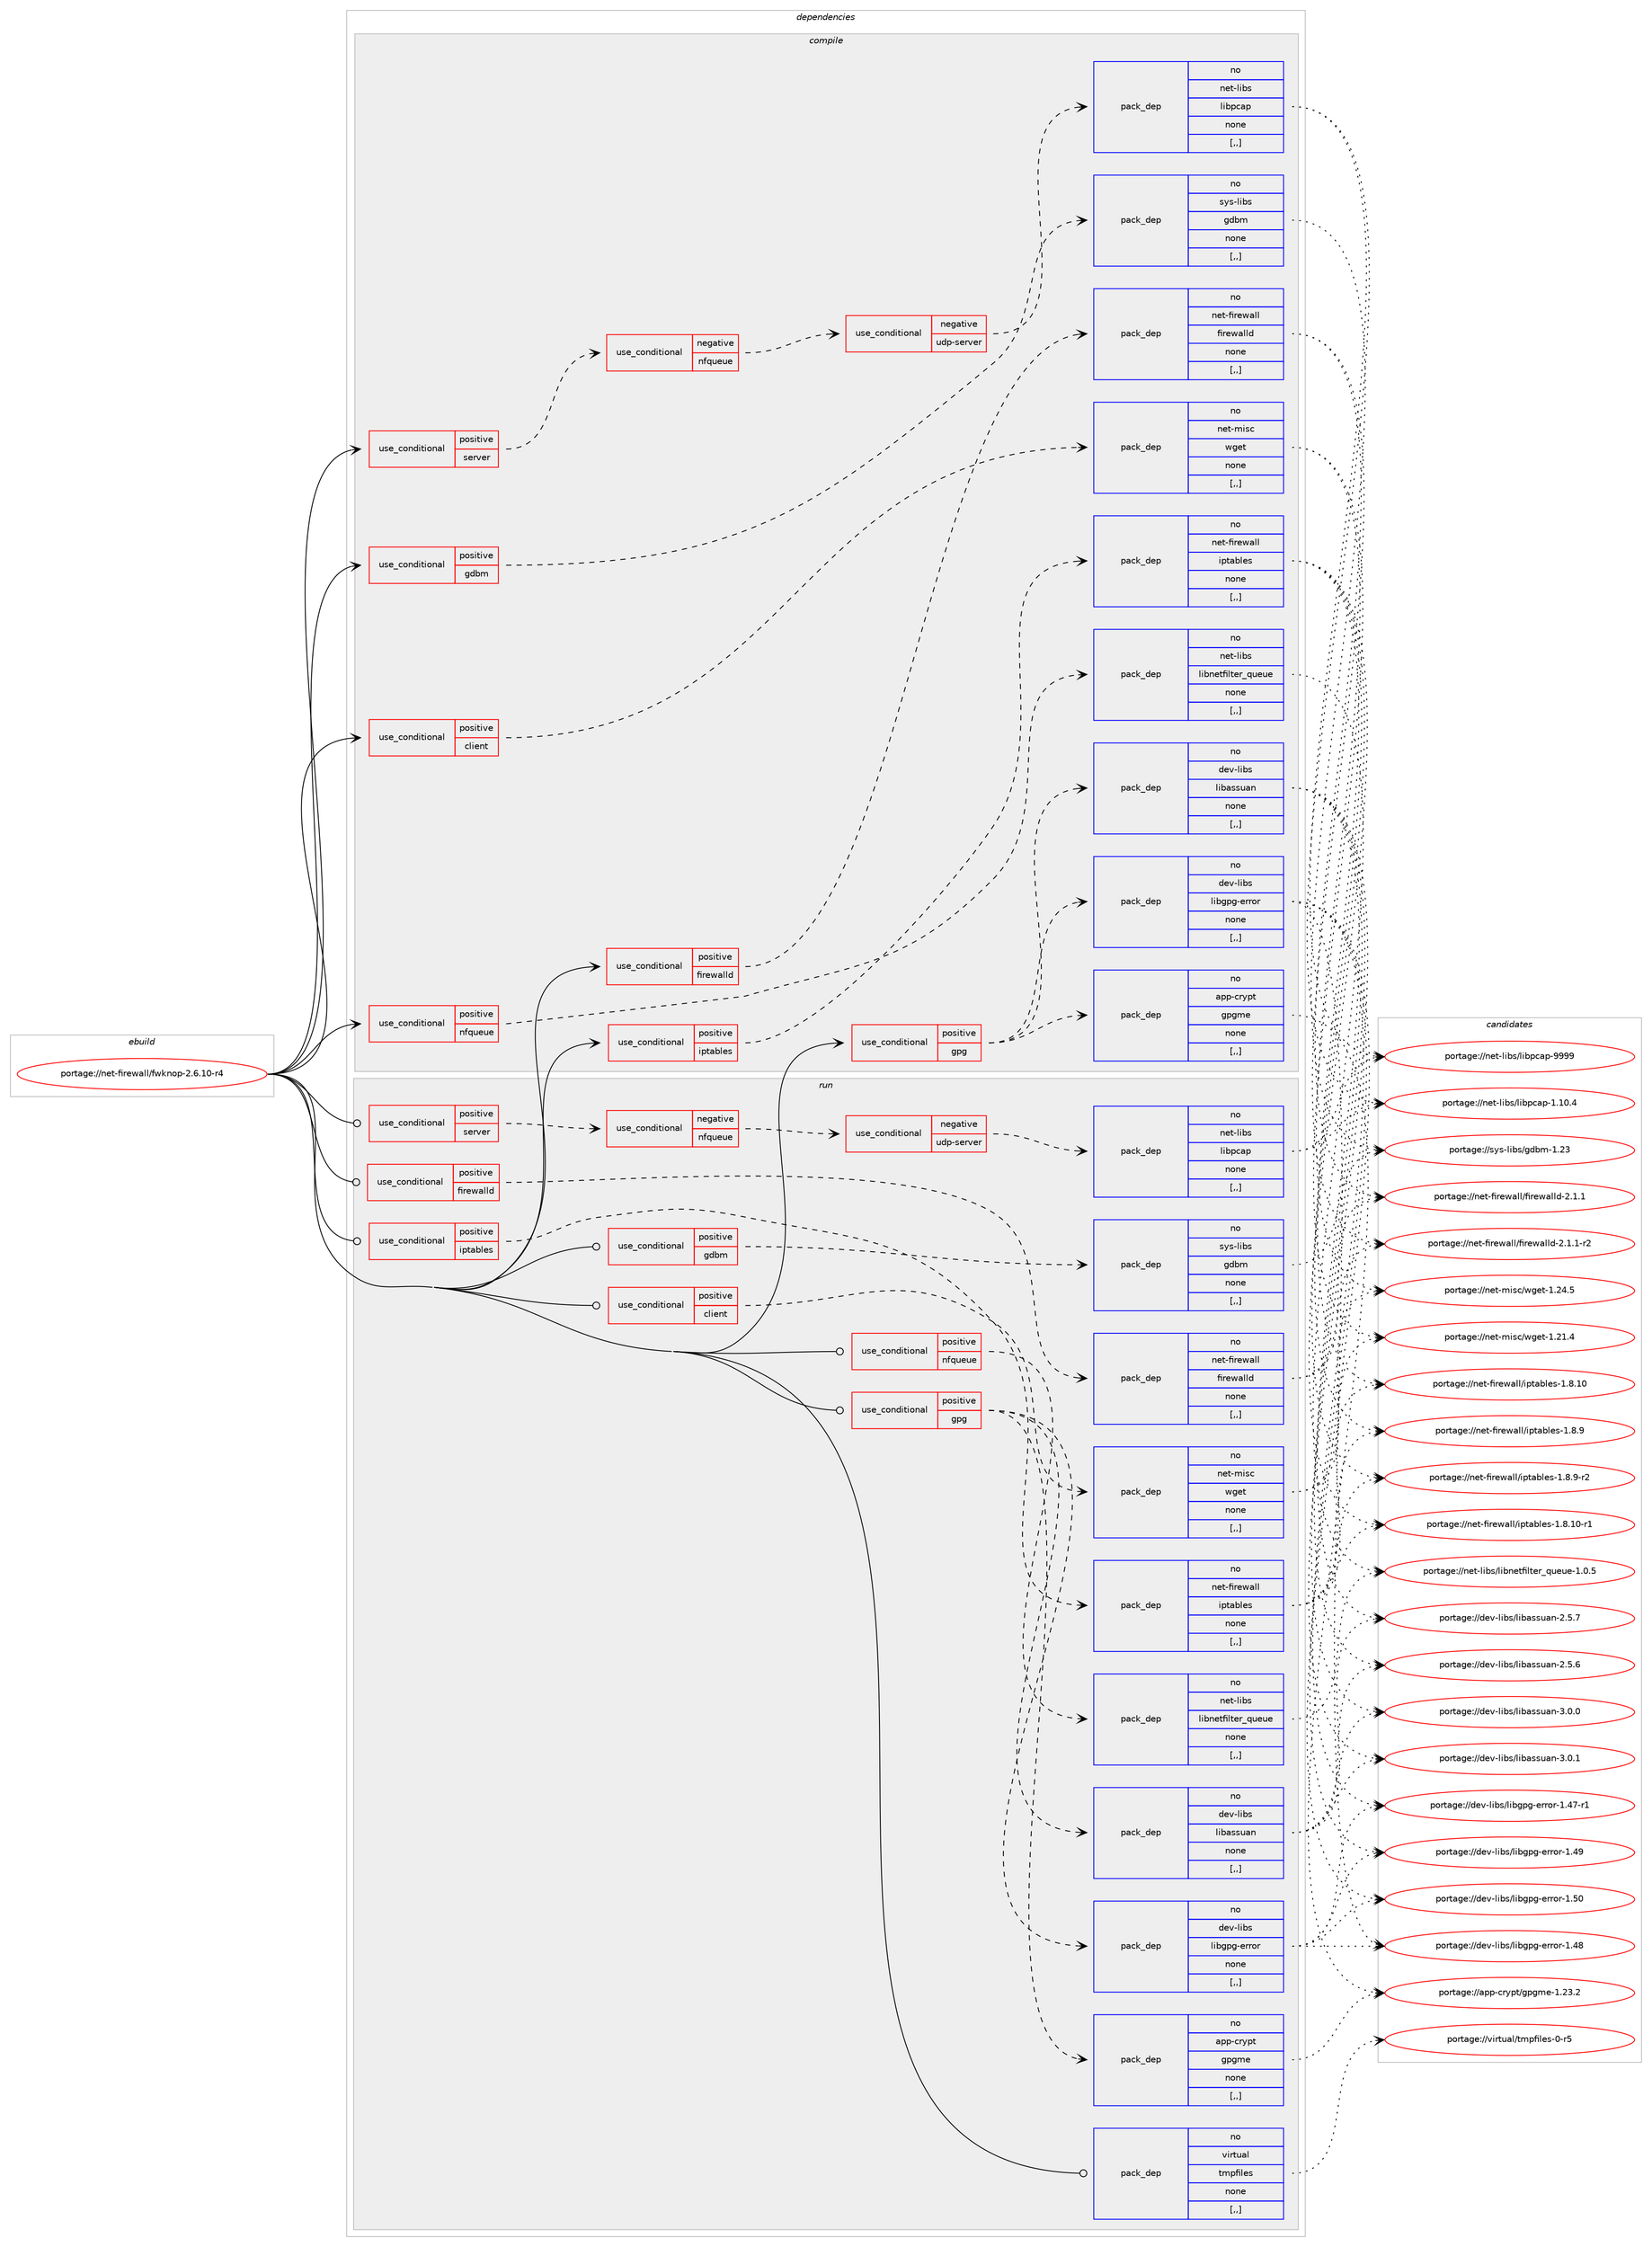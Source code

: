 digraph prolog {

# *************
# Graph options
# *************

newrank=true;
concentrate=true;
compound=true;
graph [rankdir=LR,fontname=Helvetica,fontsize=10,ranksep=1.5];#, ranksep=2.5, nodesep=0.2];
edge  [arrowhead=vee];
node  [fontname=Helvetica,fontsize=10];

# **********
# The ebuild
# **********

subgraph cluster_leftcol {
color=gray;
rank=same;
label=<<i>ebuild</i>>;
id [label="portage://net-firewall/fwknop-2.6.10-r4", color=red, width=4, href="../net-firewall/fwknop-2.6.10-r4.svg"];
}

# ****************
# The dependencies
# ****************

subgraph cluster_midcol {
color=gray;
label=<<i>dependencies</i>>;
subgraph cluster_compile {
fillcolor="#eeeeee";
style=filled;
label=<<i>compile</i>>;
subgraph cond87609 {
dependency338211 [label=<<TABLE BORDER="0" CELLBORDER="1" CELLSPACING="0" CELLPADDING="4"><TR><TD ROWSPAN="3" CELLPADDING="10">use_conditional</TD></TR><TR><TD>positive</TD></TR><TR><TD>client</TD></TR></TABLE>>, shape=none, color=red];
subgraph pack248065 {
dependency338212 [label=<<TABLE BORDER="0" CELLBORDER="1" CELLSPACING="0" CELLPADDING="4" WIDTH="220"><TR><TD ROWSPAN="6" CELLPADDING="30">pack_dep</TD></TR><TR><TD WIDTH="110">no</TD></TR><TR><TD>net-misc</TD></TR><TR><TD>wget</TD></TR><TR><TD>none</TD></TR><TR><TD>[,,]</TD></TR></TABLE>>, shape=none, color=blue];
}
dependency338211:e -> dependency338212:w [weight=20,style="dashed",arrowhead="vee"];
}
id:e -> dependency338211:w [weight=20,style="solid",arrowhead="vee"];
subgraph cond87610 {
dependency338213 [label=<<TABLE BORDER="0" CELLBORDER="1" CELLSPACING="0" CELLPADDING="4"><TR><TD ROWSPAN="3" CELLPADDING="10">use_conditional</TD></TR><TR><TD>positive</TD></TR><TR><TD>firewalld</TD></TR></TABLE>>, shape=none, color=red];
subgraph pack248066 {
dependency338214 [label=<<TABLE BORDER="0" CELLBORDER="1" CELLSPACING="0" CELLPADDING="4" WIDTH="220"><TR><TD ROWSPAN="6" CELLPADDING="30">pack_dep</TD></TR><TR><TD WIDTH="110">no</TD></TR><TR><TD>net-firewall</TD></TR><TR><TD>firewalld</TD></TR><TR><TD>none</TD></TR><TR><TD>[,,]</TD></TR></TABLE>>, shape=none, color=blue];
}
dependency338213:e -> dependency338214:w [weight=20,style="dashed",arrowhead="vee"];
}
id:e -> dependency338213:w [weight=20,style="solid",arrowhead="vee"];
subgraph cond87611 {
dependency338215 [label=<<TABLE BORDER="0" CELLBORDER="1" CELLSPACING="0" CELLPADDING="4"><TR><TD ROWSPAN="3" CELLPADDING="10">use_conditional</TD></TR><TR><TD>positive</TD></TR><TR><TD>gdbm</TD></TR></TABLE>>, shape=none, color=red];
subgraph pack248067 {
dependency338216 [label=<<TABLE BORDER="0" CELLBORDER="1" CELLSPACING="0" CELLPADDING="4" WIDTH="220"><TR><TD ROWSPAN="6" CELLPADDING="30">pack_dep</TD></TR><TR><TD WIDTH="110">no</TD></TR><TR><TD>sys-libs</TD></TR><TR><TD>gdbm</TD></TR><TR><TD>none</TD></TR><TR><TD>[,,]</TD></TR></TABLE>>, shape=none, color=blue];
}
dependency338215:e -> dependency338216:w [weight=20,style="dashed",arrowhead="vee"];
}
id:e -> dependency338215:w [weight=20,style="solid",arrowhead="vee"];
subgraph cond87612 {
dependency338217 [label=<<TABLE BORDER="0" CELLBORDER="1" CELLSPACING="0" CELLPADDING="4"><TR><TD ROWSPAN="3" CELLPADDING="10">use_conditional</TD></TR><TR><TD>positive</TD></TR><TR><TD>gpg</TD></TR></TABLE>>, shape=none, color=red];
subgraph pack248068 {
dependency338218 [label=<<TABLE BORDER="0" CELLBORDER="1" CELLSPACING="0" CELLPADDING="4" WIDTH="220"><TR><TD ROWSPAN="6" CELLPADDING="30">pack_dep</TD></TR><TR><TD WIDTH="110">no</TD></TR><TR><TD>app-crypt</TD></TR><TR><TD>gpgme</TD></TR><TR><TD>none</TD></TR><TR><TD>[,,]</TD></TR></TABLE>>, shape=none, color=blue];
}
dependency338217:e -> dependency338218:w [weight=20,style="dashed",arrowhead="vee"];
subgraph pack248069 {
dependency338219 [label=<<TABLE BORDER="0" CELLBORDER="1" CELLSPACING="0" CELLPADDING="4" WIDTH="220"><TR><TD ROWSPAN="6" CELLPADDING="30">pack_dep</TD></TR><TR><TD WIDTH="110">no</TD></TR><TR><TD>dev-libs</TD></TR><TR><TD>libassuan</TD></TR><TR><TD>none</TD></TR><TR><TD>[,,]</TD></TR></TABLE>>, shape=none, color=blue];
}
dependency338217:e -> dependency338219:w [weight=20,style="dashed",arrowhead="vee"];
subgraph pack248070 {
dependency338220 [label=<<TABLE BORDER="0" CELLBORDER="1" CELLSPACING="0" CELLPADDING="4" WIDTH="220"><TR><TD ROWSPAN="6" CELLPADDING="30">pack_dep</TD></TR><TR><TD WIDTH="110">no</TD></TR><TR><TD>dev-libs</TD></TR><TR><TD>libgpg-error</TD></TR><TR><TD>none</TD></TR><TR><TD>[,,]</TD></TR></TABLE>>, shape=none, color=blue];
}
dependency338217:e -> dependency338220:w [weight=20,style="dashed",arrowhead="vee"];
}
id:e -> dependency338217:w [weight=20,style="solid",arrowhead="vee"];
subgraph cond87613 {
dependency338221 [label=<<TABLE BORDER="0" CELLBORDER="1" CELLSPACING="0" CELLPADDING="4"><TR><TD ROWSPAN="3" CELLPADDING="10">use_conditional</TD></TR><TR><TD>positive</TD></TR><TR><TD>iptables</TD></TR></TABLE>>, shape=none, color=red];
subgraph pack248071 {
dependency338222 [label=<<TABLE BORDER="0" CELLBORDER="1" CELLSPACING="0" CELLPADDING="4" WIDTH="220"><TR><TD ROWSPAN="6" CELLPADDING="30">pack_dep</TD></TR><TR><TD WIDTH="110">no</TD></TR><TR><TD>net-firewall</TD></TR><TR><TD>iptables</TD></TR><TR><TD>none</TD></TR><TR><TD>[,,]</TD></TR></TABLE>>, shape=none, color=blue];
}
dependency338221:e -> dependency338222:w [weight=20,style="dashed",arrowhead="vee"];
}
id:e -> dependency338221:w [weight=20,style="solid",arrowhead="vee"];
subgraph cond87614 {
dependency338223 [label=<<TABLE BORDER="0" CELLBORDER="1" CELLSPACING="0" CELLPADDING="4"><TR><TD ROWSPAN="3" CELLPADDING="10">use_conditional</TD></TR><TR><TD>positive</TD></TR><TR><TD>nfqueue</TD></TR></TABLE>>, shape=none, color=red];
subgraph pack248072 {
dependency338224 [label=<<TABLE BORDER="0" CELLBORDER="1" CELLSPACING="0" CELLPADDING="4" WIDTH="220"><TR><TD ROWSPAN="6" CELLPADDING="30">pack_dep</TD></TR><TR><TD WIDTH="110">no</TD></TR><TR><TD>net-libs</TD></TR><TR><TD>libnetfilter_queue</TD></TR><TR><TD>none</TD></TR><TR><TD>[,,]</TD></TR></TABLE>>, shape=none, color=blue];
}
dependency338223:e -> dependency338224:w [weight=20,style="dashed",arrowhead="vee"];
}
id:e -> dependency338223:w [weight=20,style="solid",arrowhead="vee"];
subgraph cond87615 {
dependency338225 [label=<<TABLE BORDER="0" CELLBORDER="1" CELLSPACING="0" CELLPADDING="4"><TR><TD ROWSPAN="3" CELLPADDING="10">use_conditional</TD></TR><TR><TD>positive</TD></TR><TR><TD>server</TD></TR></TABLE>>, shape=none, color=red];
subgraph cond87616 {
dependency338226 [label=<<TABLE BORDER="0" CELLBORDER="1" CELLSPACING="0" CELLPADDING="4"><TR><TD ROWSPAN="3" CELLPADDING="10">use_conditional</TD></TR><TR><TD>negative</TD></TR><TR><TD>nfqueue</TD></TR></TABLE>>, shape=none, color=red];
subgraph cond87617 {
dependency338227 [label=<<TABLE BORDER="0" CELLBORDER="1" CELLSPACING="0" CELLPADDING="4"><TR><TD ROWSPAN="3" CELLPADDING="10">use_conditional</TD></TR><TR><TD>negative</TD></TR><TR><TD>udp-server</TD></TR></TABLE>>, shape=none, color=red];
subgraph pack248073 {
dependency338228 [label=<<TABLE BORDER="0" CELLBORDER="1" CELLSPACING="0" CELLPADDING="4" WIDTH="220"><TR><TD ROWSPAN="6" CELLPADDING="30">pack_dep</TD></TR><TR><TD WIDTH="110">no</TD></TR><TR><TD>net-libs</TD></TR><TR><TD>libpcap</TD></TR><TR><TD>none</TD></TR><TR><TD>[,,]</TD></TR></TABLE>>, shape=none, color=blue];
}
dependency338227:e -> dependency338228:w [weight=20,style="dashed",arrowhead="vee"];
}
dependency338226:e -> dependency338227:w [weight=20,style="dashed",arrowhead="vee"];
}
dependency338225:e -> dependency338226:w [weight=20,style="dashed",arrowhead="vee"];
}
id:e -> dependency338225:w [weight=20,style="solid",arrowhead="vee"];
}
subgraph cluster_compileandrun {
fillcolor="#eeeeee";
style=filled;
label=<<i>compile and run</i>>;
}
subgraph cluster_run {
fillcolor="#eeeeee";
style=filled;
label=<<i>run</i>>;
subgraph cond87618 {
dependency338229 [label=<<TABLE BORDER="0" CELLBORDER="1" CELLSPACING="0" CELLPADDING="4"><TR><TD ROWSPAN="3" CELLPADDING="10">use_conditional</TD></TR><TR><TD>positive</TD></TR><TR><TD>client</TD></TR></TABLE>>, shape=none, color=red];
subgraph pack248074 {
dependency338230 [label=<<TABLE BORDER="0" CELLBORDER="1" CELLSPACING="0" CELLPADDING="4" WIDTH="220"><TR><TD ROWSPAN="6" CELLPADDING="30">pack_dep</TD></TR><TR><TD WIDTH="110">no</TD></TR><TR><TD>net-misc</TD></TR><TR><TD>wget</TD></TR><TR><TD>none</TD></TR><TR><TD>[,,]</TD></TR></TABLE>>, shape=none, color=blue];
}
dependency338229:e -> dependency338230:w [weight=20,style="dashed",arrowhead="vee"];
}
id:e -> dependency338229:w [weight=20,style="solid",arrowhead="odot"];
subgraph cond87619 {
dependency338231 [label=<<TABLE BORDER="0" CELLBORDER="1" CELLSPACING="0" CELLPADDING="4"><TR><TD ROWSPAN="3" CELLPADDING="10">use_conditional</TD></TR><TR><TD>positive</TD></TR><TR><TD>firewalld</TD></TR></TABLE>>, shape=none, color=red];
subgraph pack248075 {
dependency338232 [label=<<TABLE BORDER="0" CELLBORDER="1" CELLSPACING="0" CELLPADDING="4" WIDTH="220"><TR><TD ROWSPAN="6" CELLPADDING="30">pack_dep</TD></TR><TR><TD WIDTH="110">no</TD></TR><TR><TD>net-firewall</TD></TR><TR><TD>firewalld</TD></TR><TR><TD>none</TD></TR><TR><TD>[,,]</TD></TR></TABLE>>, shape=none, color=blue];
}
dependency338231:e -> dependency338232:w [weight=20,style="dashed",arrowhead="vee"];
}
id:e -> dependency338231:w [weight=20,style="solid",arrowhead="odot"];
subgraph cond87620 {
dependency338233 [label=<<TABLE BORDER="0" CELLBORDER="1" CELLSPACING="0" CELLPADDING="4"><TR><TD ROWSPAN="3" CELLPADDING="10">use_conditional</TD></TR><TR><TD>positive</TD></TR><TR><TD>gdbm</TD></TR></TABLE>>, shape=none, color=red];
subgraph pack248076 {
dependency338234 [label=<<TABLE BORDER="0" CELLBORDER="1" CELLSPACING="0" CELLPADDING="4" WIDTH="220"><TR><TD ROWSPAN="6" CELLPADDING="30">pack_dep</TD></TR><TR><TD WIDTH="110">no</TD></TR><TR><TD>sys-libs</TD></TR><TR><TD>gdbm</TD></TR><TR><TD>none</TD></TR><TR><TD>[,,]</TD></TR></TABLE>>, shape=none, color=blue];
}
dependency338233:e -> dependency338234:w [weight=20,style="dashed",arrowhead="vee"];
}
id:e -> dependency338233:w [weight=20,style="solid",arrowhead="odot"];
subgraph cond87621 {
dependency338235 [label=<<TABLE BORDER="0" CELLBORDER="1" CELLSPACING="0" CELLPADDING="4"><TR><TD ROWSPAN="3" CELLPADDING="10">use_conditional</TD></TR><TR><TD>positive</TD></TR><TR><TD>gpg</TD></TR></TABLE>>, shape=none, color=red];
subgraph pack248077 {
dependency338236 [label=<<TABLE BORDER="0" CELLBORDER="1" CELLSPACING="0" CELLPADDING="4" WIDTH="220"><TR><TD ROWSPAN="6" CELLPADDING="30">pack_dep</TD></TR><TR><TD WIDTH="110">no</TD></TR><TR><TD>app-crypt</TD></TR><TR><TD>gpgme</TD></TR><TR><TD>none</TD></TR><TR><TD>[,,]</TD></TR></TABLE>>, shape=none, color=blue];
}
dependency338235:e -> dependency338236:w [weight=20,style="dashed",arrowhead="vee"];
subgraph pack248078 {
dependency338237 [label=<<TABLE BORDER="0" CELLBORDER="1" CELLSPACING="0" CELLPADDING="4" WIDTH="220"><TR><TD ROWSPAN="6" CELLPADDING="30">pack_dep</TD></TR><TR><TD WIDTH="110">no</TD></TR><TR><TD>dev-libs</TD></TR><TR><TD>libassuan</TD></TR><TR><TD>none</TD></TR><TR><TD>[,,]</TD></TR></TABLE>>, shape=none, color=blue];
}
dependency338235:e -> dependency338237:w [weight=20,style="dashed",arrowhead="vee"];
subgraph pack248079 {
dependency338238 [label=<<TABLE BORDER="0" CELLBORDER="1" CELLSPACING="0" CELLPADDING="4" WIDTH="220"><TR><TD ROWSPAN="6" CELLPADDING="30">pack_dep</TD></TR><TR><TD WIDTH="110">no</TD></TR><TR><TD>dev-libs</TD></TR><TR><TD>libgpg-error</TD></TR><TR><TD>none</TD></TR><TR><TD>[,,]</TD></TR></TABLE>>, shape=none, color=blue];
}
dependency338235:e -> dependency338238:w [weight=20,style="dashed",arrowhead="vee"];
}
id:e -> dependency338235:w [weight=20,style="solid",arrowhead="odot"];
subgraph cond87622 {
dependency338239 [label=<<TABLE BORDER="0" CELLBORDER="1" CELLSPACING="0" CELLPADDING="4"><TR><TD ROWSPAN="3" CELLPADDING="10">use_conditional</TD></TR><TR><TD>positive</TD></TR><TR><TD>iptables</TD></TR></TABLE>>, shape=none, color=red];
subgraph pack248080 {
dependency338240 [label=<<TABLE BORDER="0" CELLBORDER="1" CELLSPACING="0" CELLPADDING="4" WIDTH="220"><TR><TD ROWSPAN="6" CELLPADDING="30">pack_dep</TD></TR><TR><TD WIDTH="110">no</TD></TR><TR><TD>net-firewall</TD></TR><TR><TD>iptables</TD></TR><TR><TD>none</TD></TR><TR><TD>[,,]</TD></TR></TABLE>>, shape=none, color=blue];
}
dependency338239:e -> dependency338240:w [weight=20,style="dashed",arrowhead="vee"];
}
id:e -> dependency338239:w [weight=20,style="solid",arrowhead="odot"];
subgraph cond87623 {
dependency338241 [label=<<TABLE BORDER="0" CELLBORDER="1" CELLSPACING="0" CELLPADDING="4"><TR><TD ROWSPAN="3" CELLPADDING="10">use_conditional</TD></TR><TR><TD>positive</TD></TR><TR><TD>nfqueue</TD></TR></TABLE>>, shape=none, color=red];
subgraph pack248081 {
dependency338242 [label=<<TABLE BORDER="0" CELLBORDER="1" CELLSPACING="0" CELLPADDING="4" WIDTH="220"><TR><TD ROWSPAN="6" CELLPADDING="30">pack_dep</TD></TR><TR><TD WIDTH="110">no</TD></TR><TR><TD>net-libs</TD></TR><TR><TD>libnetfilter_queue</TD></TR><TR><TD>none</TD></TR><TR><TD>[,,]</TD></TR></TABLE>>, shape=none, color=blue];
}
dependency338241:e -> dependency338242:w [weight=20,style="dashed",arrowhead="vee"];
}
id:e -> dependency338241:w [weight=20,style="solid",arrowhead="odot"];
subgraph cond87624 {
dependency338243 [label=<<TABLE BORDER="0" CELLBORDER="1" CELLSPACING="0" CELLPADDING="4"><TR><TD ROWSPAN="3" CELLPADDING="10">use_conditional</TD></TR><TR><TD>positive</TD></TR><TR><TD>server</TD></TR></TABLE>>, shape=none, color=red];
subgraph cond87625 {
dependency338244 [label=<<TABLE BORDER="0" CELLBORDER="1" CELLSPACING="0" CELLPADDING="4"><TR><TD ROWSPAN="3" CELLPADDING="10">use_conditional</TD></TR><TR><TD>negative</TD></TR><TR><TD>nfqueue</TD></TR></TABLE>>, shape=none, color=red];
subgraph cond87626 {
dependency338245 [label=<<TABLE BORDER="0" CELLBORDER="1" CELLSPACING="0" CELLPADDING="4"><TR><TD ROWSPAN="3" CELLPADDING="10">use_conditional</TD></TR><TR><TD>negative</TD></TR><TR><TD>udp-server</TD></TR></TABLE>>, shape=none, color=red];
subgraph pack248082 {
dependency338246 [label=<<TABLE BORDER="0" CELLBORDER="1" CELLSPACING="0" CELLPADDING="4" WIDTH="220"><TR><TD ROWSPAN="6" CELLPADDING="30">pack_dep</TD></TR><TR><TD WIDTH="110">no</TD></TR><TR><TD>net-libs</TD></TR><TR><TD>libpcap</TD></TR><TR><TD>none</TD></TR><TR><TD>[,,]</TD></TR></TABLE>>, shape=none, color=blue];
}
dependency338245:e -> dependency338246:w [weight=20,style="dashed",arrowhead="vee"];
}
dependency338244:e -> dependency338245:w [weight=20,style="dashed",arrowhead="vee"];
}
dependency338243:e -> dependency338244:w [weight=20,style="dashed",arrowhead="vee"];
}
id:e -> dependency338243:w [weight=20,style="solid",arrowhead="odot"];
subgraph pack248083 {
dependency338247 [label=<<TABLE BORDER="0" CELLBORDER="1" CELLSPACING="0" CELLPADDING="4" WIDTH="220"><TR><TD ROWSPAN="6" CELLPADDING="30">pack_dep</TD></TR><TR><TD WIDTH="110">no</TD></TR><TR><TD>virtual</TD></TR><TR><TD>tmpfiles</TD></TR><TR><TD>none</TD></TR><TR><TD>[,,]</TD></TR></TABLE>>, shape=none, color=blue];
}
id:e -> dependency338247:w [weight=20,style="solid",arrowhead="odot"];
}
}

# **************
# The candidates
# **************

subgraph cluster_choices {
rank=same;
color=gray;
label=<<i>candidates</i>>;

subgraph choice248065 {
color=black;
nodesep=1;
choice11010111645109105115994711910310111645494650494652 [label="portage://net-misc/wget-1.21.4", color=red, width=4,href="../net-misc/wget-1.21.4.svg"];
choice11010111645109105115994711910310111645494650524653 [label="portage://net-misc/wget-1.24.5", color=red, width=4,href="../net-misc/wget-1.24.5.svg"];
dependency338212:e -> choice11010111645109105115994711910310111645494650494652:w [style=dotted,weight="100"];
dependency338212:e -> choice11010111645109105115994711910310111645494650524653:w [style=dotted,weight="100"];
}
subgraph choice248066 {
color=black;
nodesep=1;
choice11010111645102105114101119971081084710210511410111997108108100455046494649 [label="portage://net-firewall/firewalld-2.1.1", color=red, width=4,href="../net-firewall/firewalld-2.1.1.svg"];
choice110101116451021051141011199710810847102105114101119971081081004550464946494511450 [label="portage://net-firewall/firewalld-2.1.1-r2", color=red, width=4,href="../net-firewall/firewalld-2.1.1-r2.svg"];
dependency338214:e -> choice11010111645102105114101119971081084710210511410111997108108100455046494649:w [style=dotted,weight="100"];
dependency338214:e -> choice110101116451021051141011199710810847102105114101119971081081004550464946494511450:w [style=dotted,weight="100"];
}
subgraph choice248067 {
color=black;
nodesep=1;
choice115121115451081059811547103100981094549465051 [label="portage://sys-libs/gdbm-1.23", color=red, width=4,href="../sys-libs/gdbm-1.23.svg"];
dependency338216:e -> choice115121115451081059811547103100981094549465051:w [style=dotted,weight="100"];
}
subgraph choice248068 {
color=black;
nodesep=1;
choice9711211245991141211121164710311210310910145494650514650 [label="portage://app-crypt/gpgme-1.23.2", color=red, width=4,href="../app-crypt/gpgme-1.23.2.svg"];
dependency338218:e -> choice9711211245991141211121164710311210310910145494650514650:w [style=dotted,weight="100"];
}
subgraph choice248069 {
color=black;
nodesep=1;
choice100101118451081059811547108105989711511511797110455046534654 [label="portage://dev-libs/libassuan-2.5.6", color=red, width=4,href="../dev-libs/libassuan-2.5.6.svg"];
choice100101118451081059811547108105989711511511797110455046534655 [label="portage://dev-libs/libassuan-2.5.7", color=red, width=4,href="../dev-libs/libassuan-2.5.7.svg"];
choice100101118451081059811547108105989711511511797110455146484648 [label="portage://dev-libs/libassuan-3.0.0", color=red, width=4,href="../dev-libs/libassuan-3.0.0.svg"];
choice100101118451081059811547108105989711511511797110455146484649 [label="portage://dev-libs/libassuan-3.0.1", color=red, width=4,href="../dev-libs/libassuan-3.0.1.svg"];
dependency338219:e -> choice100101118451081059811547108105989711511511797110455046534654:w [style=dotted,weight="100"];
dependency338219:e -> choice100101118451081059811547108105989711511511797110455046534655:w [style=dotted,weight="100"];
dependency338219:e -> choice100101118451081059811547108105989711511511797110455146484648:w [style=dotted,weight="100"];
dependency338219:e -> choice100101118451081059811547108105989711511511797110455146484649:w [style=dotted,weight="100"];
}
subgraph choice248070 {
color=black;
nodesep=1;
choice100101118451081059811547108105981031121034510111411411111445494652554511449 [label="portage://dev-libs/libgpg-error-1.47-r1", color=red, width=4,href="../dev-libs/libgpg-error-1.47-r1.svg"];
choice10010111845108105981154710810598103112103451011141141111144549465256 [label="portage://dev-libs/libgpg-error-1.48", color=red, width=4,href="../dev-libs/libgpg-error-1.48.svg"];
choice10010111845108105981154710810598103112103451011141141111144549465257 [label="portage://dev-libs/libgpg-error-1.49", color=red, width=4,href="../dev-libs/libgpg-error-1.49.svg"];
choice10010111845108105981154710810598103112103451011141141111144549465348 [label="portage://dev-libs/libgpg-error-1.50", color=red, width=4,href="../dev-libs/libgpg-error-1.50.svg"];
dependency338220:e -> choice100101118451081059811547108105981031121034510111411411111445494652554511449:w [style=dotted,weight="100"];
dependency338220:e -> choice10010111845108105981154710810598103112103451011141141111144549465256:w [style=dotted,weight="100"];
dependency338220:e -> choice10010111845108105981154710810598103112103451011141141111144549465257:w [style=dotted,weight="100"];
dependency338220:e -> choice10010111845108105981154710810598103112103451011141141111144549465348:w [style=dotted,weight="100"];
}
subgraph choice248071 {
color=black;
nodesep=1;
choice110101116451021051141011199710810847105112116979810810111545494656464948 [label="portage://net-firewall/iptables-1.8.10", color=red, width=4,href="../net-firewall/iptables-1.8.10.svg"];
choice1101011164510210511410111997108108471051121169798108101115454946564649484511449 [label="portage://net-firewall/iptables-1.8.10-r1", color=red, width=4,href="../net-firewall/iptables-1.8.10-r1.svg"];
choice1101011164510210511410111997108108471051121169798108101115454946564657 [label="portage://net-firewall/iptables-1.8.9", color=red, width=4,href="../net-firewall/iptables-1.8.9.svg"];
choice11010111645102105114101119971081084710511211697981081011154549465646574511450 [label="portage://net-firewall/iptables-1.8.9-r2", color=red, width=4,href="../net-firewall/iptables-1.8.9-r2.svg"];
dependency338222:e -> choice110101116451021051141011199710810847105112116979810810111545494656464948:w [style=dotted,weight="100"];
dependency338222:e -> choice1101011164510210511410111997108108471051121169798108101115454946564649484511449:w [style=dotted,weight="100"];
dependency338222:e -> choice1101011164510210511410111997108108471051121169798108101115454946564657:w [style=dotted,weight="100"];
dependency338222:e -> choice11010111645102105114101119971081084710511211697981081011154549465646574511450:w [style=dotted,weight="100"];
}
subgraph choice248072 {
color=black;
nodesep=1;
choice1101011164510810598115471081059811010111610210510811610111495113117101117101454946484653 [label="portage://net-libs/libnetfilter_queue-1.0.5", color=red, width=4,href="../net-libs/libnetfilter_queue-1.0.5.svg"];
dependency338224:e -> choice1101011164510810598115471081059811010111610210510811610111495113117101117101454946484653:w [style=dotted,weight="100"];
}
subgraph choice248073 {
color=black;
nodesep=1;
choice11010111645108105981154710810598112999711245494649484652 [label="portage://net-libs/libpcap-1.10.4", color=red, width=4,href="../net-libs/libpcap-1.10.4.svg"];
choice1101011164510810598115471081059811299971124557575757 [label="portage://net-libs/libpcap-9999", color=red, width=4,href="../net-libs/libpcap-9999.svg"];
dependency338228:e -> choice11010111645108105981154710810598112999711245494649484652:w [style=dotted,weight="100"];
dependency338228:e -> choice1101011164510810598115471081059811299971124557575757:w [style=dotted,weight="100"];
}
subgraph choice248074 {
color=black;
nodesep=1;
choice11010111645109105115994711910310111645494650494652 [label="portage://net-misc/wget-1.21.4", color=red, width=4,href="../net-misc/wget-1.21.4.svg"];
choice11010111645109105115994711910310111645494650524653 [label="portage://net-misc/wget-1.24.5", color=red, width=4,href="../net-misc/wget-1.24.5.svg"];
dependency338230:e -> choice11010111645109105115994711910310111645494650494652:w [style=dotted,weight="100"];
dependency338230:e -> choice11010111645109105115994711910310111645494650524653:w [style=dotted,weight="100"];
}
subgraph choice248075 {
color=black;
nodesep=1;
choice11010111645102105114101119971081084710210511410111997108108100455046494649 [label="portage://net-firewall/firewalld-2.1.1", color=red, width=4,href="../net-firewall/firewalld-2.1.1.svg"];
choice110101116451021051141011199710810847102105114101119971081081004550464946494511450 [label="portage://net-firewall/firewalld-2.1.1-r2", color=red, width=4,href="../net-firewall/firewalld-2.1.1-r2.svg"];
dependency338232:e -> choice11010111645102105114101119971081084710210511410111997108108100455046494649:w [style=dotted,weight="100"];
dependency338232:e -> choice110101116451021051141011199710810847102105114101119971081081004550464946494511450:w [style=dotted,weight="100"];
}
subgraph choice248076 {
color=black;
nodesep=1;
choice115121115451081059811547103100981094549465051 [label="portage://sys-libs/gdbm-1.23", color=red, width=4,href="../sys-libs/gdbm-1.23.svg"];
dependency338234:e -> choice115121115451081059811547103100981094549465051:w [style=dotted,weight="100"];
}
subgraph choice248077 {
color=black;
nodesep=1;
choice9711211245991141211121164710311210310910145494650514650 [label="portage://app-crypt/gpgme-1.23.2", color=red, width=4,href="../app-crypt/gpgme-1.23.2.svg"];
dependency338236:e -> choice9711211245991141211121164710311210310910145494650514650:w [style=dotted,weight="100"];
}
subgraph choice248078 {
color=black;
nodesep=1;
choice100101118451081059811547108105989711511511797110455046534654 [label="portage://dev-libs/libassuan-2.5.6", color=red, width=4,href="../dev-libs/libassuan-2.5.6.svg"];
choice100101118451081059811547108105989711511511797110455046534655 [label="portage://dev-libs/libassuan-2.5.7", color=red, width=4,href="../dev-libs/libassuan-2.5.7.svg"];
choice100101118451081059811547108105989711511511797110455146484648 [label="portage://dev-libs/libassuan-3.0.0", color=red, width=4,href="../dev-libs/libassuan-3.0.0.svg"];
choice100101118451081059811547108105989711511511797110455146484649 [label="portage://dev-libs/libassuan-3.0.1", color=red, width=4,href="../dev-libs/libassuan-3.0.1.svg"];
dependency338237:e -> choice100101118451081059811547108105989711511511797110455046534654:w [style=dotted,weight="100"];
dependency338237:e -> choice100101118451081059811547108105989711511511797110455046534655:w [style=dotted,weight="100"];
dependency338237:e -> choice100101118451081059811547108105989711511511797110455146484648:w [style=dotted,weight="100"];
dependency338237:e -> choice100101118451081059811547108105989711511511797110455146484649:w [style=dotted,weight="100"];
}
subgraph choice248079 {
color=black;
nodesep=1;
choice100101118451081059811547108105981031121034510111411411111445494652554511449 [label="portage://dev-libs/libgpg-error-1.47-r1", color=red, width=4,href="../dev-libs/libgpg-error-1.47-r1.svg"];
choice10010111845108105981154710810598103112103451011141141111144549465256 [label="portage://dev-libs/libgpg-error-1.48", color=red, width=4,href="../dev-libs/libgpg-error-1.48.svg"];
choice10010111845108105981154710810598103112103451011141141111144549465257 [label="portage://dev-libs/libgpg-error-1.49", color=red, width=4,href="../dev-libs/libgpg-error-1.49.svg"];
choice10010111845108105981154710810598103112103451011141141111144549465348 [label="portage://dev-libs/libgpg-error-1.50", color=red, width=4,href="../dev-libs/libgpg-error-1.50.svg"];
dependency338238:e -> choice100101118451081059811547108105981031121034510111411411111445494652554511449:w [style=dotted,weight="100"];
dependency338238:e -> choice10010111845108105981154710810598103112103451011141141111144549465256:w [style=dotted,weight="100"];
dependency338238:e -> choice10010111845108105981154710810598103112103451011141141111144549465257:w [style=dotted,weight="100"];
dependency338238:e -> choice10010111845108105981154710810598103112103451011141141111144549465348:w [style=dotted,weight="100"];
}
subgraph choice248080 {
color=black;
nodesep=1;
choice110101116451021051141011199710810847105112116979810810111545494656464948 [label="portage://net-firewall/iptables-1.8.10", color=red, width=4,href="../net-firewall/iptables-1.8.10.svg"];
choice1101011164510210511410111997108108471051121169798108101115454946564649484511449 [label="portage://net-firewall/iptables-1.8.10-r1", color=red, width=4,href="../net-firewall/iptables-1.8.10-r1.svg"];
choice1101011164510210511410111997108108471051121169798108101115454946564657 [label="portage://net-firewall/iptables-1.8.9", color=red, width=4,href="../net-firewall/iptables-1.8.9.svg"];
choice11010111645102105114101119971081084710511211697981081011154549465646574511450 [label="portage://net-firewall/iptables-1.8.9-r2", color=red, width=4,href="../net-firewall/iptables-1.8.9-r2.svg"];
dependency338240:e -> choice110101116451021051141011199710810847105112116979810810111545494656464948:w [style=dotted,weight="100"];
dependency338240:e -> choice1101011164510210511410111997108108471051121169798108101115454946564649484511449:w [style=dotted,weight="100"];
dependency338240:e -> choice1101011164510210511410111997108108471051121169798108101115454946564657:w [style=dotted,weight="100"];
dependency338240:e -> choice11010111645102105114101119971081084710511211697981081011154549465646574511450:w [style=dotted,weight="100"];
}
subgraph choice248081 {
color=black;
nodesep=1;
choice1101011164510810598115471081059811010111610210510811610111495113117101117101454946484653 [label="portage://net-libs/libnetfilter_queue-1.0.5", color=red, width=4,href="../net-libs/libnetfilter_queue-1.0.5.svg"];
dependency338242:e -> choice1101011164510810598115471081059811010111610210510811610111495113117101117101454946484653:w [style=dotted,weight="100"];
}
subgraph choice248082 {
color=black;
nodesep=1;
choice11010111645108105981154710810598112999711245494649484652 [label="portage://net-libs/libpcap-1.10.4", color=red, width=4,href="../net-libs/libpcap-1.10.4.svg"];
choice1101011164510810598115471081059811299971124557575757 [label="portage://net-libs/libpcap-9999", color=red, width=4,href="../net-libs/libpcap-9999.svg"];
dependency338246:e -> choice11010111645108105981154710810598112999711245494649484652:w [style=dotted,weight="100"];
dependency338246:e -> choice1101011164510810598115471081059811299971124557575757:w [style=dotted,weight="100"];
}
subgraph choice248083 {
color=black;
nodesep=1;
choice118105114116117971084711610911210210510810111545484511453 [label="portage://virtual/tmpfiles-0-r5", color=red, width=4,href="../virtual/tmpfiles-0-r5.svg"];
dependency338247:e -> choice118105114116117971084711610911210210510810111545484511453:w [style=dotted,weight="100"];
}
}

}
